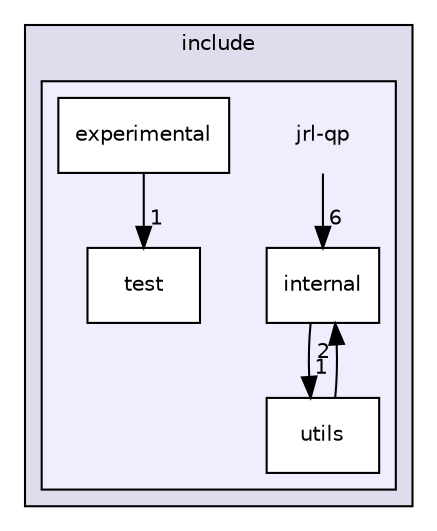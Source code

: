 digraph "include/jrl-qp" {
  compound=true
  node [ fontsize="10", fontname="Helvetica"];
  edge [ labelfontsize="10", labelfontname="Helvetica"];
  subgraph clusterdir_d44c64559bbebec7f509842c48db8b23 {
    graph [ bgcolor="#ddddee", pencolor="black", label="include" fontname="Helvetica", fontsize="10", URL="dir_d44c64559bbebec7f509842c48db8b23.html"]
  subgraph clusterdir_98f7936f085cf19cdf0ebc7927b0f05e {
    graph [ bgcolor="#eeeeff", pencolor="black", label="" URL="dir_98f7936f085cf19cdf0ebc7927b0f05e.html"];
    dir_98f7936f085cf19cdf0ebc7927b0f05e [shape=plaintext label="jrl-qp"];
    dir_49c9cda5c07df36712bc188c48f3d0a4 [shape=box label="experimental" color="black" fillcolor="white" style="filled" URL="dir_49c9cda5c07df36712bc188c48f3d0a4.html"];
    dir_0c0370eeef4944a898a68d897a53cda4 [shape=box label="internal" color="black" fillcolor="white" style="filled" URL="dir_0c0370eeef4944a898a68d897a53cda4.html"];
    dir_bce3761f5705fc7212499374e6418948 [shape=box label="test" color="black" fillcolor="white" style="filled" URL="dir_bce3761f5705fc7212499374e6418948.html"];
    dir_8ae0bef1e7736cfe385d33155400a06c [shape=box label="utils" color="black" fillcolor="white" style="filled" URL="dir_8ae0bef1e7736cfe385d33155400a06c.html"];
  }
  }
  dir_8ae0bef1e7736cfe385d33155400a06c->dir_0c0370eeef4944a898a68d897a53cda4 [headlabel="2", labeldistance=1.5 headhref="dir_000005_000003.html"];
  dir_0c0370eeef4944a898a68d897a53cda4->dir_8ae0bef1e7736cfe385d33155400a06c [headlabel="1", labeldistance=1.5 headhref="dir_000003_000005.html"];
  dir_98f7936f085cf19cdf0ebc7927b0f05e->dir_0c0370eeef4944a898a68d897a53cda4 [headlabel="6", labeldistance=1.5 headhref="dir_000001_000003.html"];
  dir_49c9cda5c07df36712bc188c48f3d0a4->dir_bce3761f5705fc7212499374e6418948 [headlabel="1", labeldistance=1.5 headhref="dir_000002_000004.html"];
}
